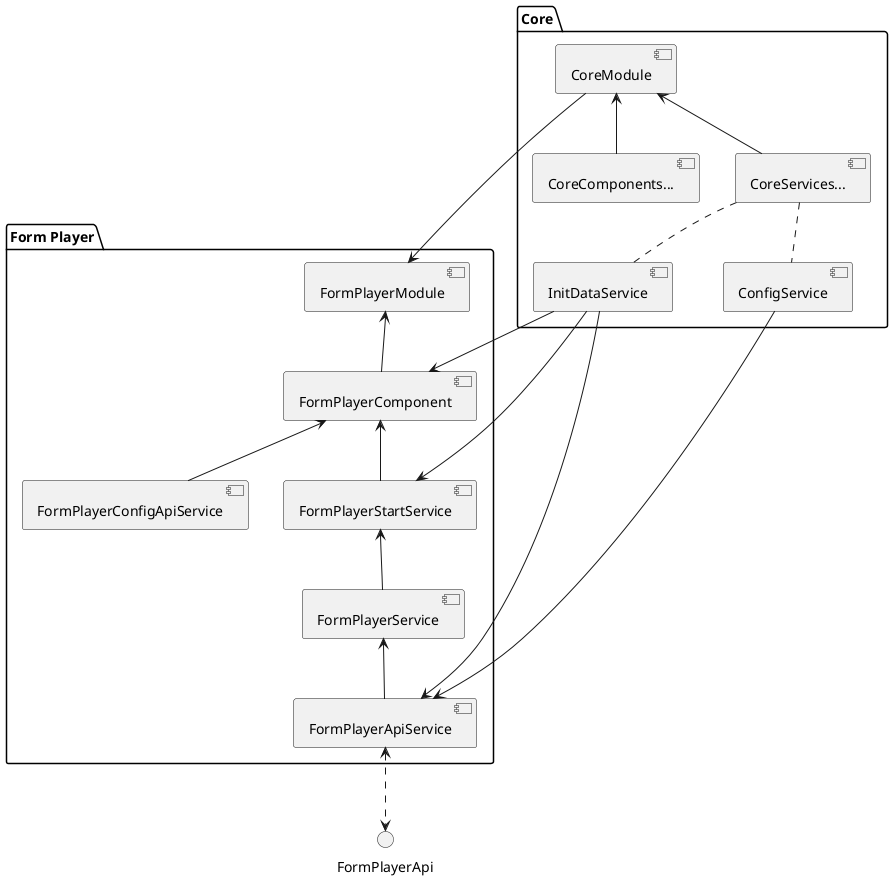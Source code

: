 @startuml

package "Form Player" {
  [FormPlayerModule] <-- [FormPlayerComponent]
  [FormPlayerComponent] <-- [FormPlayerConfigApiService]
  [FormPlayerComponent] <-- [FormPlayerStartService]
  [FormPlayerStartService] <-- [FormPlayerService]
  [FormPlayerService] <-- [FormPlayerApiService]
}

[FormPlayerApiService] <..> FormPlayerApi

package "Core" {
  [CoreModule] -> [FormPlayerModule]
  [CoreModule] <-- [CoreComponents...]
  [CoreModule] <-- [CoreServices...]
  [CoreServices...] .. [InitDataService]
  [CoreServices...] .. [ConfigService]
  [ConfigService] --> [FormPlayerApiService]
  [InitDataService] --> [FormPlayerComponent]
  [InitDataService] --> [FormPlayerStartService]
  [InitDataService] --> [FormPlayerApiService]
}




@enduml
